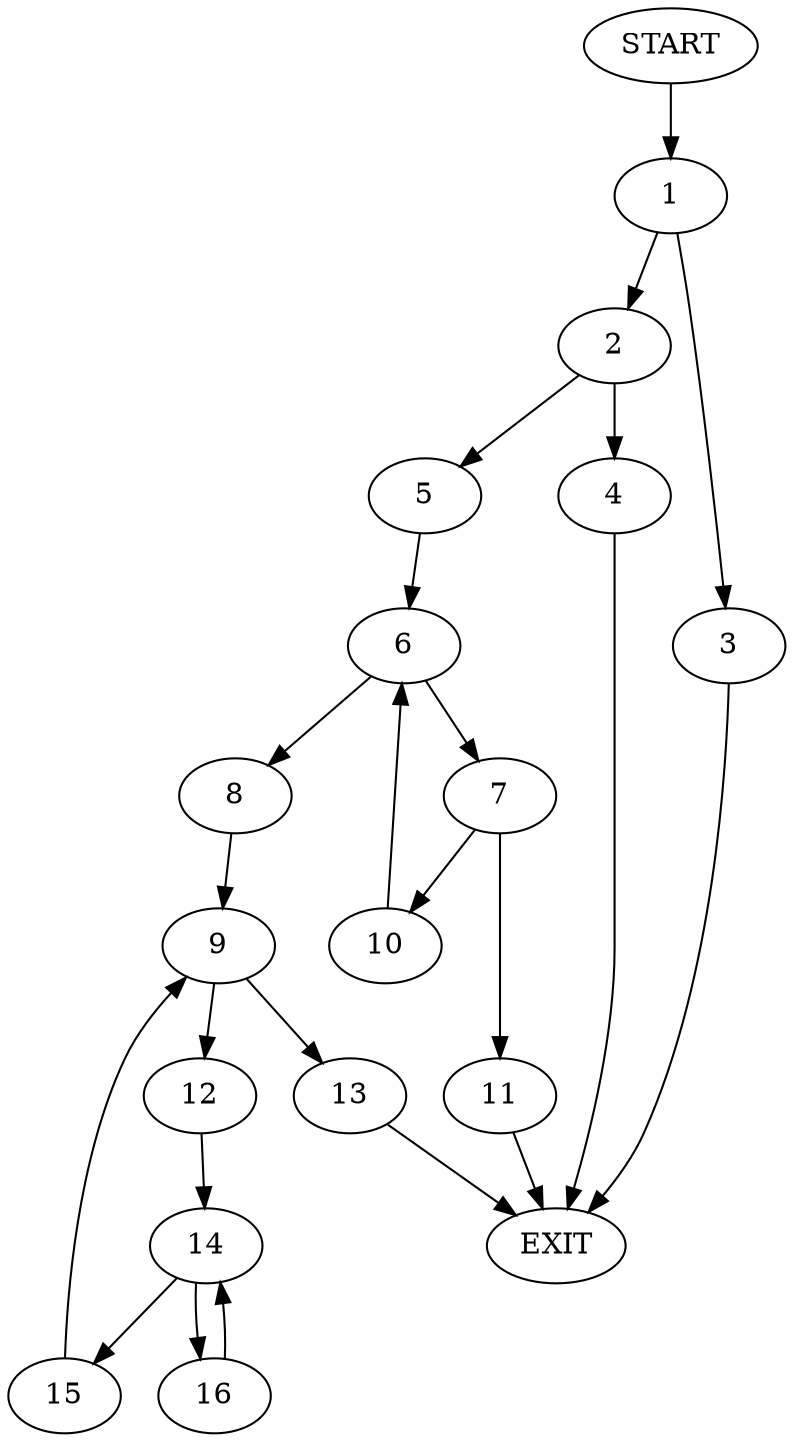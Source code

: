 digraph {
0 [label="START"]
17 [label="EXIT"]
0 -> 1
1 -> 2
1 -> 3
2 -> 4
2 -> 5
3 -> 17
4 -> 17
5 -> 6
6 -> 7
6 -> 8
8 -> 9
7 -> 10
7 -> 11
11 -> 17
10 -> 6
9 -> 12
9 -> 13
13 -> 17
12 -> 14
14 -> 15
14 -> 16
16 -> 14
15 -> 9
}
